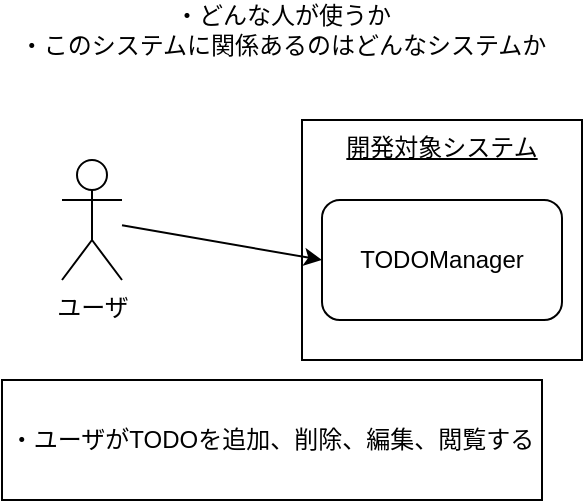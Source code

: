 <mxfile>
    <diagram id="kSgNSYSvU-H4MmhfC-NR" name="システム関連図">
        <mxGraphModel dx="1178" dy="777" grid="1" gridSize="10" guides="1" tooltips="1" connect="1" arrows="1" fold="1" page="1" pageScale="1" pageWidth="827" pageHeight="1169" math="0" shadow="0">
            <root>
                <mxCell id="0"/>
                <mxCell id="1" parent="0"/>
                <mxCell id="2" value="ユーザ" style="shape=umlActor;verticalLabelPosition=bottom;verticalAlign=top;html=1;outlineConnect=0;" parent="1" vertex="1">
                    <mxGeometry x="40" y="80" width="30" height="60" as="geometry"/>
                </mxCell>
                <mxCell id="3" value="・どんな人が使うか&lt;br&gt;・このシステムに関係あるのはどんなシステムか" style="text;html=1;align=center;verticalAlign=middle;resizable=0;points=[];autosize=1;strokeColor=none;fillColor=none;" parent="1" vertex="1">
                    <mxGeometry x="10" width="280" height="30" as="geometry"/>
                </mxCell>
                <mxCell id="4" value="&lt;u&gt;開発対象システム&lt;/u&gt;" style="whiteSpace=wrap;html=1;verticalAlign=top;" parent="1" vertex="1">
                    <mxGeometry x="160" y="60" width="140" height="120" as="geometry"/>
                </mxCell>
                <mxCell id="5" value="TODOManager" style="rounded=1;whiteSpace=wrap;html=1;" parent="1" vertex="1">
                    <mxGeometry x="170" y="100" width="120" height="60" as="geometry"/>
                </mxCell>
                <mxCell id="7" style="edgeStyle=none;html=1;entryX=0;entryY=0.5;entryDx=0;entryDy=0;" parent="1" source="2" target="5" edge="1">
                    <mxGeometry relative="1" as="geometry"/>
                </mxCell>
                <mxCell id="8" value="・ユーザがTODOを追加、削除、編集、閲覧する" style="whiteSpace=wrap;html=1;" parent="1" vertex="1">
                    <mxGeometry x="10" y="190" width="270" height="60" as="geometry"/>
                </mxCell>
            </root>
        </mxGraphModel>
    </diagram>
    <diagram id="sidqGBoauy6GtIoiTW4q" name="ユースケース図">
        <mxGraphModel dx="695" dy="777" grid="1" gridSize="10" guides="1" tooltips="1" connect="1" arrows="1" fold="1" page="1" pageScale="1" pageWidth="827" pageHeight="1169" math="0" shadow="0">
            <root>
                <mxCell id="wXhZF5dLp7jZGbiL3m5J-0"/>
                <mxCell id="wXhZF5dLp7jZGbiL3m5J-1" parent="wXhZF5dLp7jZGbiL3m5J-0"/>
                <mxCell id="hfWByudv4Vs0-IRc3qcM-0" value="TODOManager" style="whiteSpace=wrap;html=1;verticalAlign=top;" parent="wXhZF5dLp7jZGbiL3m5J-1" vertex="1">
                    <mxGeometry x="160" y="80" width="200" height="580" as="geometry"/>
                </mxCell>
                <mxCell id="o3g5eMnuMALG1c3DxGMB-6" style="edgeStyle=none;html=1;entryX=0;entryY=0.5;entryDx=0;entryDy=0;" parent="wXhZF5dLp7jZGbiL3m5J-1" source="rW39YCNz4LQiLs30n4Mo-0" target="o3g5eMnuMALG1c3DxGMB-0" edge="1">
                    <mxGeometry relative="1" as="geometry"/>
                </mxCell>
                <mxCell id="o3g5eMnuMALG1c3DxGMB-7" style="edgeStyle=none;html=1;entryX=0;entryY=0.5;entryDx=0;entryDy=0;" parent="wXhZF5dLp7jZGbiL3m5J-1" source="rW39YCNz4LQiLs30n4Mo-0" target="o3g5eMnuMALG1c3DxGMB-1" edge="1">
                    <mxGeometry relative="1" as="geometry"/>
                </mxCell>
                <mxCell id="o3g5eMnuMALG1c3DxGMB-8" style="edgeStyle=none;html=1;entryX=0;entryY=0.5;entryDx=0;entryDy=0;" parent="wXhZF5dLp7jZGbiL3m5J-1" source="rW39YCNz4LQiLs30n4Mo-0" target="o3g5eMnuMALG1c3DxGMB-2" edge="1">
                    <mxGeometry relative="1" as="geometry"/>
                </mxCell>
                <mxCell id="o3g5eMnuMALG1c3DxGMB-9" style="edgeStyle=none;html=1;entryX=0;entryY=0.5;entryDx=0;entryDy=0;" parent="wXhZF5dLp7jZGbiL3m5J-1" source="rW39YCNz4LQiLs30n4Mo-0" target="o3g5eMnuMALG1c3DxGMB-4" edge="1">
                    <mxGeometry relative="1" as="geometry"/>
                </mxCell>
                <mxCell id="o3g5eMnuMALG1c3DxGMB-10" style="edgeStyle=none;html=1;entryX=0;entryY=0.5;entryDx=0;entryDy=0;" parent="wXhZF5dLp7jZGbiL3m5J-1" source="rW39YCNz4LQiLs30n4Mo-0" target="o3g5eMnuMALG1c3DxGMB-5" edge="1">
                    <mxGeometry relative="1" as="geometry"/>
                </mxCell>
                <mxCell id="l5MLENGryowDDugAfznu-1" style="edgeStyle=none;html=1;entryX=0;entryY=0.5;entryDx=0;entryDy=0;endArrow=none;endFill=0;" parent="wXhZF5dLp7jZGbiL3m5J-1" source="rW39YCNz4LQiLs30n4Mo-0" target="l5MLENGryowDDugAfznu-0" edge="1">
                    <mxGeometry relative="1" as="geometry"/>
                </mxCell>
                <mxCell id="rW39YCNz4LQiLs30n4Mo-0" value="ユーザ" style="shape=umlActor;verticalLabelPosition=bottom;verticalAlign=top;html=1;outlineConnect=0;" parent="wXhZF5dLp7jZGbiL3m5J-1" vertex="1">
                    <mxGeometry x="40" y="80" width="30" height="60" as="geometry"/>
                </mxCell>
                <mxCell id="rW39YCNz4LQiLs30n4Mo-1" value="・このシステムでActorが何をできるか記入する" style="text;html=1;align=center;verticalAlign=middle;resizable=0;points=[];autosize=1;strokeColor=none;fillColor=none;" parent="wXhZF5dLp7jZGbiL3m5J-1" vertex="1">
                    <mxGeometry y="20" width="270" height="20" as="geometry"/>
                </mxCell>
                <mxCell id="o3g5eMnuMALG1c3DxGMB-11" style="edgeStyle=none;html=1;entryX=0;entryY=0.5;entryDx=0;entryDy=0;endArrow=none;endFill=0;" parent="wXhZF5dLp7jZGbiL3m5J-1" source="o3g5eMnuMALG1c3DxGMB-0" target="o3g5eMnuMALG1c3DxGMB-3" edge="1">
                    <mxGeometry relative="1" as="geometry"/>
                </mxCell>
                <mxCell id="o3g5eMnuMALG1c3DxGMB-0" value="TODOを登録する" style="rounded=1;whiteSpace=wrap;html=1;" parent="wXhZF5dLp7jZGbiL3m5J-1" vertex="1">
                    <mxGeometry x="200" y="110" width="120" height="60" as="geometry"/>
                </mxCell>
                <mxCell id="o3g5eMnuMALG1c3DxGMB-1" value="TODOを編集する" style="rounded=1;whiteSpace=wrap;html=1;" parent="wXhZF5dLp7jZGbiL3m5J-1" vertex="1">
                    <mxGeometry x="200" y="180" width="120" height="60" as="geometry"/>
                </mxCell>
                <mxCell id="o3g5eMnuMALG1c3DxGMB-2" value="TODOを削除する" style="rounded=1;whiteSpace=wrap;html=1;" parent="wXhZF5dLp7jZGbiL3m5J-1" vertex="1">
                    <mxGeometry x="200" y="250" width="120" height="60" as="geometry"/>
                </mxCell>
                <mxCell id="o3g5eMnuMALG1c3DxGMB-3" value="・TODOには優先度や期日を付けられる&lt;br&gt;・詳細を文章として入れる&lt;br&gt;・子要素を生成できる" style="whiteSpace=wrap;html=1;" parent="wXhZF5dLp7jZGbiL3m5J-1" vertex="1">
                    <mxGeometry x="390" y="60" width="220" height="60" as="geometry"/>
                </mxCell>
                <mxCell id="o3g5eMnuMALG1c3DxGMB-4" value="TODOを閲覧する" style="rounded=1;whiteSpace=wrap;html=1;" parent="wXhZF5dLp7jZGbiL3m5J-1" vertex="1">
                    <mxGeometry x="200" y="320" width="120" height="60" as="geometry"/>
                </mxCell>
                <mxCell id="o3g5eMnuMALG1c3DxGMB-5" value="TODOを通知する" style="rounded=1;whiteSpace=wrap;html=1;" parent="wXhZF5dLp7jZGbiL3m5J-1" vertex="1">
                    <mxGeometry x="200" y="390" width="120" height="60" as="geometry"/>
                </mxCell>
                <mxCell id="l5MLENGryowDDugAfznu-0" value="Configの登録" style="rounded=1;whiteSpace=wrap;html=1;" parent="wXhZF5dLp7jZGbiL3m5J-1" vertex="1">
                    <mxGeometry x="200" y="525" width="120" height="60" as="geometry"/>
                </mxCell>
            </root>
        </mxGraphModel>
    </diagram>
    <diagram id="dyqmnc4GAPrBXHukTLk-" name="ドメインモデル図/オブジェクト図">
        <mxGraphModel dx="1016" dy="648" grid="1" gridSize="10" guides="1" tooltips="1" connect="1" arrows="1" fold="1" page="1" pageScale="1" pageWidth="827" pageHeight="1169" math="0" shadow="0">
            <root>
                <mxCell id="g3xo-A28JvrqHw1Gon5J-0"/>
                <mxCell id="g3xo-A28JvrqHw1Gon5J-1" parent="g3xo-A28JvrqHw1Gon5J-0"/>
                <mxCell id="zi5OfTp519ckCRtHWxbb-10" value="" style="whiteSpace=wrap;html=1;" parent="g3xo-A28JvrqHw1Gon5J-1" vertex="1">
                    <mxGeometry x="20" y="100" width="310" height="170" as="geometry"/>
                </mxCell>
                <mxCell id="zi5OfTp519ckCRtHWxbb-9" value="" style="whiteSpace=wrap;html=1;" parent="g3xo-A28JvrqHw1Gon5J-1" vertex="1">
                    <mxGeometry x="340" y="100" width="320" height="390" as="geometry"/>
                </mxCell>
                <mxCell id="ERWBGHMjrmwpKpX7cOZX-0" value="具体的な例を記述する&lt;br&gt;緑を具体例、白はクラスとする" style="text;html=1;align=center;verticalAlign=middle;resizable=0;points=[];autosize=1;strokeColor=none;fillColor=none;" parent="g3xo-A28JvrqHw1Gon5J-1" vertex="1">
                    <mxGeometry x="20" width="180" height="30" as="geometry"/>
                </mxCell>
                <mxCell id="vtWsll89XoCnhTS7uySE-3" style="edgeStyle=none;html=1;endArrow=none;endFill=0;" parent="g3xo-A28JvrqHw1Gon5J-1" source="ERWBGHMjrmwpKpX7cOZX-1" target="vtWsll89XoCnhTS7uySE-2" edge="1">
                    <mxGeometry relative="1" as="geometry"/>
                </mxCell>
                <mxCell id="vtWsll89XoCnhTS7uySE-4" style="edgeStyle=none;html=1;endArrow=none;endFill=0;" parent="g3xo-A28JvrqHw1Gon5J-1" source="ERWBGHMjrmwpKpX7cOZX-1" target="vtWsll89XoCnhTS7uySE-0" edge="1">
                    <mxGeometry relative="1" as="geometry"/>
                </mxCell>
                <mxCell id="ERWBGHMjrmwpKpX7cOZX-1" value="（アイテム）&lt;br&gt;機能Aコーディング&lt;br&gt;プロジェクトid:xxx-1&lt;br&gt;期日：今週末&lt;br&gt;優先度：高&lt;br&gt;詳細：～のコードを修正して〇〇を実行させる&lt;br&gt;親タスク：なし&lt;br&gt;子タスク：調査、コーディング" style="rounded=1;whiteSpace=wrap;html=1;fillColor=#60a917;fontColor=#ffffff;strokeColor=#2D7600;" parent="g3xo-A28JvrqHw1Gon5J-1" vertex="1">
                    <mxGeometry x="1080" y="120" width="290" height="150" as="geometry"/>
                </mxCell>
                <mxCell id="zi5OfTp519ckCRtHWxbb-3" style="edgeStyle=none;html=1;endArrow=none;endFill=0;startArrow=classic;startFill=1;" parent="g3xo-A28JvrqHw1Gon5J-1" source="ERWBGHMjrmwpKpX7cOZX-2" target="wy9wozIx1gyopKajNzAx-7" edge="1">
                    <mxGeometry relative="1" as="geometry"/>
                </mxCell>
                <mxCell id="ERWBGHMjrmwpKpX7cOZX-2" value="&lt;b&gt;&lt;u&gt;プロジェクト&lt;br&gt;&lt;/u&gt;&lt;/b&gt;(Project)&lt;br&gt;名前" style="rounded=1;whiteSpace=wrap;html=1;" parent="g3xo-A28JvrqHw1Gon5J-1" vertex="1">
                    <mxGeometry x="30" y="120" width="290" height="150" as="geometry"/>
                </mxCell>
                <mxCell id="vtWsll89XoCnhTS7uySE-0" value="（通知）&lt;br&gt;機能Aコーディング&lt;br&gt;期日：今週末&lt;br&gt;優先度：高" style="rounded=1;whiteSpace=wrap;html=1;fillColor=#60a917;fontColor=#ffffff;strokeColor=#2D7600;" parent="g3xo-A28JvrqHw1Gon5J-1" vertex="1">
                    <mxGeometry x="1080" y="320" width="290" height="80" as="geometry"/>
                </mxCell>
                <mxCell id="vtWsll89XoCnhTS7uySE-6" style="edgeStyle=none;html=1;endArrow=none;endFill=0;" parent="g3xo-A28JvrqHw1Gon5J-1" source="vtWsll89XoCnhTS7uySE-1" target="vtWsll89XoCnhTS7uySE-5" edge="1">
                    <mxGeometry relative="1" as="geometry"/>
                </mxCell>
                <mxCell id="vtWsll89XoCnhTS7uySE-1" value="（アイテム）&lt;br&gt;会議設定&lt;br&gt;プロジェクトid:yyy-1&lt;br&gt;期日：今日&lt;br&gt;優先度：低&lt;br&gt;詳細：～についての会議を設定&lt;br&gt;子タスク：なし" style="rounded=1;whiteSpace=wrap;html=1;fillColor=#60a917;fontColor=#ffffff;strokeColor=#2D7600;" parent="g3xo-A28JvrqHw1Gon5J-1" vertex="1">
                    <mxGeometry x="1080" y="515" width="290" height="150" as="geometry"/>
                </mxCell>
                <mxCell id="vtWsll89XoCnhTS7uySE-2" value="（アイテム）&lt;br&gt;調査&lt;br&gt;プロジェクト：X&lt;br&gt;親期日：今週末&lt;br&gt;親優先度：高&lt;br&gt;詳細：必要なライブラリの調査&lt;br&gt;親タスク：機能Aコーディング&lt;br&gt;子タスク：なし" style="rounded=1;whiteSpace=wrap;html=1;fillColor=#60a917;fontColor=#ffffff;strokeColor=#2D7600;" parent="g3xo-A28JvrqHw1Gon5J-1" vertex="1">
                    <mxGeometry x="1410" y="120" width="290" height="150" as="geometry"/>
                </mxCell>
                <mxCell id="vtWsll89XoCnhTS7uySE-5" value="（通知）&lt;br&gt;会議設定&lt;br&gt;期日：今日&lt;br&gt;優先度：低" style="rounded=1;whiteSpace=wrap;html=1;fillColor=#60a917;fontColor=#ffffff;strokeColor=#2D7600;" parent="g3xo-A28JvrqHw1Gon5J-1" vertex="1">
                    <mxGeometry x="1080" y="709" width="290" height="80" as="geometry"/>
                </mxCell>
                <mxCell id="vtWsll89XoCnhTS7uySE-8" value="・期日は日付指定&lt;br&gt;・優先度は高→中→低&lt;br&gt;・プロジェクトはConfigから参照" style="rounded=0;whiteSpace=wrap;html=1;" parent="g3xo-A28JvrqHw1Gon5J-1" vertex="1">
                    <mxGeometry x="920" y="50" width="280" height="60" as="geometry"/>
                </mxCell>
                <mxCell id="wy9wozIx1gyopKajNzAx-0" value="（Config）&lt;br&gt;プロジェクト一覧：X、Y" style="rounded=1;whiteSpace=wrap;html=1;fillColor=#60a917;fontColor=#ffffff;strokeColor=#2D7600;" parent="g3xo-A28JvrqHw1Gon5J-1" vertex="1">
                    <mxGeometry x="840" y="870" width="290" height="150" as="geometry"/>
                </mxCell>
                <mxCell id="wy9wozIx1gyopKajNzAx-1" value="・プロジェクトは事前に登録可能" style="rounded=0;whiteSpace=wrap;html=1;" parent="g3xo-A28JvrqHw1Gon5J-1" vertex="1">
                    <mxGeometry x="1150" y="915" width="280" height="60" as="geometry"/>
                </mxCell>
                <mxCell id="wy9wozIx1gyopKajNzAx-2" value="・子アイテムのプロジェクト、期日、優先度は親から参照" style="rounded=0;whiteSpace=wrap;html=1;" parent="g3xo-A28JvrqHw1Gon5J-1" vertex="1">
                    <mxGeometry x="1410" y="330" width="355" height="60" as="geometry"/>
                </mxCell>
                <mxCell id="wy9wozIx1gyopKajNzAx-5" style="edgeStyle=none;html=1;endArrow=none;endFill=0;" parent="g3xo-A28JvrqHw1Gon5J-1" source="wy9wozIx1gyopKajNzAx-3" target="ERWBGHMjrmwpKpX7cOZX-1" edge="1">
                    <mxGeometry relative="1" as="geometry"/>
                </mxCell>
                <mxCell id="wy9wozIx1gyopKajNzAx-3" value="（プロジェクト）&lt;br&gt;プロジェクト：X&lt;br&gt;タスク一覧" style="rounded=1;whiteSpace=wrap;html=1;fillColor=#60a917;fontColor=#ffffff;strokeColor=#2D7600;" parent="g3xo-A28JvrqHw1Gon5J-1" vertex="1">
                    <mxGeometry x="760" y="120" width="290" height="150" as="geometry"/>
                </mxCell>
                <mxCell id="wy9wozIx1gyopKajNzAx-6" style="edgeStyle=none;html=1;endArrow=none;endFill=0;" parent="g3xo-A28JvrqHw1Gon5J-1" source="wy9wozIx1gyopKajNzAx-4" target="vtWsll89XoCnhTS7uySE-1" edge="1">
                    <mxGeometry relative="1" as="geometry"/>
                </mxCell>
                <mxCell id="wy9wozIx1gyopKajNzAx-4" value="（プロジェクト）&lt;br&gt;プロジェクト：Y&lt;br&gt;タスク一覧" style="rounded=1;whiteSpace=wrap;html=1;fillColor=#60a917;fontColor=#ffffff;strokeColor=#2D7600;" parent="g3xo-A28JvrqHw1Gon5J-1" vertex="1">
                    <mxGeometry x="760" y="515" width="290" height="150" as="geometry"/>
                </mxCell>
                <mxCell id="zi5OfTp519ckCRtHWxbb-1" style="edgeStyle=none;html=1;endArrow=none;endFill=0;" parent="g3xo-A28JvrqHw1Gon5J-1" source="wy9wozIx1gyopKajNzAx-7" target="wy9wozIx1gyopKajNzAx-8" edge="1">
                    <mxGeometry relative="1" as="geometry"/>
                </mxCell>
                <mxCell id="5gQ8c3j8vx8JBGo85uRI-0" style="edgeStyle=none;html=1;" parent="g3xo-A28JvrqHw1Gon5J-1" source="wy9wozIx1gyopKajNzAx-7" target="zi5OfTp519ckCRtHWxbb-9" edge="1">
                    <mxGeometry relative="1" as="geometry"/>
                </mxCell>
                <mxCell id="wy9wozIx1gyopKajNzAx-7" value="&lt;u&gt;アイテム&lt;br&gt;&lt;/u&gt;(TodoItem)&lt;br&gt;タスク名&lt;br&gt;プロジェクトid&lt;br&gt;期日&lt;br&gt;優先度&lt;br&gt;詳細&lt;br&gt;親子関係" style="rounded=1;whiteSpace=wrap;html=1;" parent="g3xo-A28JvrqHw1Gon5J-1" vertex="1">
                    <mxGeometry x="360" y="120" width="290" height="150" as="geometry"/>
                </mxCell>
                <mxCell id="wy9wozIx1gyopKajNzAx-8" value="&lt;u&gt;通知&lt;br&gt;&lt;/u&gt;(Notification)&lt;br&gt;タスク名&lt;br&gt;期日&lt;br&gt;優先度" style="rounded=1;whiteSpace=wrap;html=1;" parent="g3xo-A28JvrqHw1Gon5J-1" vertex="1">
                    <mxGeometry x="360" y="320" width="290" height="150" as="geometry"/>
                </mxCell>
                <mxCell id="zi5OfTp519ckCRtHWxbb-4" value="1" style="text;html=1;align=center;verticalAlign=middle;resizable=0;points=[];autosize=1;strokeColor=none;fillColor=none;" parent="g3xo-A28JvrqHw1Gon5J-1" vertex="1">
                    <mxGeometry x="320" y="170" width="20" height="20" as="geometry"/>
                </mxCell>
                <mxCell id="zi5OfTp519ckCRtHWxbb-5" value="0..n" style="text;html=1;align=center;verticalAlign=middle;resizable=0;points=[];autosize=1;strokeColor=none;fillColor=none;" parent="g3xo-A28JvrqHw1Gon5J-1" vertex="1">
                    <mxGeometry x="330" y="170" width="40" height="20" as="geometry"/>
                </mxCell>
                <mxCell id="zi5OfTp519ckCRtHWxbb-6" value="1" style="text;html=1;align=center;verticalAlign=middle;resizable=0;points=[];autosize=1;strokeColor=none;fillColor=none;" parent="g3xo-A28JvrqHw1Gon5J-1" vertex="1">
                    <mxGeometry x="480" y="270" width="20" height="20" as="geometry"/>
                </mxCell>
                <mxCell id="zi5OfTp519ckCRtHWxbb-7" value="1" style="text;html=1;align=center;verticalAlign=middle;resizable=0;points=[];autosize=1;strokeColor=none;fillColor=none;" parent="g3xo-A28JvrqHw1Gon5J-1" vertex="1">
                    <mxGeometry x="480" y="300" width="20" height="20" as="geometry"/>
                </mxCell>
                <mxCell id="CBn564a9OqAlvJiiuTiv-0" value="メモ：ここではidの存在まで触れなくてよいかも" style="whiteSpace=wrap;html=1;" parent="g3xo-A28JvrqHw1Gon5J-1" vertex="1">
                    <mxGeometry x="470" y="30" width="300" height="60" as="geometry"/>
                </mxCell>
                <mxCell id="CBn564a9OqAlvJiiuTiv-2" value="あくまでメインはタスクであり、プロジェクトクラスは" style="whiteSpace=wrap;html=1;" parent="g3xo-A28JvrqHw1Gon5J-1" vertex="1">
                    <mxGeometry x="790" y="430" width="120" height="60" as="geometry"/>
                </mxCell>
            </root>
        </mxGraphModel>
    </diagram>
    <diagram id="FVZddPnpwbqgzGMESONE" name="UIデザイン">
        <mxGraphModel dx="695" dy="777" grid="1" gridSize="10" guides="1" tooltips="1" connect="1" arrows="1" fold="1" page="1" pageScale="1" pageWidth="827" pageHeight="1169" math="0" shadow="0">
            <root>
                <mxCell id="SjGD8kANbta7QmZOIJd2-0"/>
                <mxCell id="SjGD8kANbta7QmZOIJd2-1" parent="SjGD8kANbta7QmZOIJd2-0"/>
                <mxCell id="9HEaApXd30KKneQBB-U4-0" value="" style="whiteSpace=wrap;html=1;" vertex="1" parent="SjGD8kANbta7QmZOIJd2-1">
                    <mxGeometry width="480" height="270" as="geometry"/>
                </mxCell>
                <mxCell id="9HEaApXd30KKneQBB-U4-1" value="タスク1&lt;br&gt;detail:hogehoge" style="rounded=1;whiteSpace=wrap;html=1;align=left;verticalAlign=top;" vertex="1" parent="SjGD8kANbta7QmZOIJd2-1">
                    <mxGeometry x="20" y="20" width="400" height="40" as="geometry"/>
                </mxCell>
                <mxCell id="9HEaApXd30KKneQBB-U4-2" value="タスク1&lt;br&gt;detail:hogehoge" style="rounded=1;whiteSpace=wrap;html=1;align=left;verticalAlign=top;" vertex="1" parent="SjGD8kANbta7QmZOIJd2-1">
                    <mxGeometry x="20" y="70" width="400" height="40" as="geometry"/>
                </mxCell>
                <mxCell id="9HEaApXd30KKneQBB-U4-3" value="子タスク1&lt;br&gt;detail:fugefuge" style="rounded=1;whiteSpace=wrap;html=1;align=left;verticalAlign=top;" vertex="1" parent="SjGD8kANbta7QmZOIJd2-1">
                    <mxGeometry x="30" y="115" width="400" height="40" as="geometry"/>
                </mxCell>
                <mxCell id="9HEaApXd30KKneQBB-U4-4" value="高" style="ellipse;whiteSpace=wrap;html=1;" vertex="1" parent="SjGD8kANbta7QmZOIJd2-1">
                    <mxGeometry x="380" y="70" width="40" height="40" as="geometry"/>
                </mxCell>
            </root>
        </mxGraphModel>
    </diagram>
</mxfile>